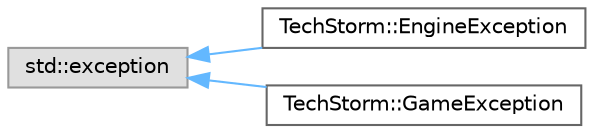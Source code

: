 digraph "Graphical Class Hierarchy"
{
 // LATEX_PDF_SIZE
  bgcolor="transparent";
  edge [fontname=Helvetica,fontsize=10,labelfontname=Helvetica,labelfontsize=10];
  node [fontname=Helvetica,fontsize=10,shape=box,height=0.2,width=0.4];
  rankdir="LR";
  Node0 [id="Node000000",label="std::exception",height=0.2,width=0.4,color="grey60", fillcolor="#E0E0E0", style="filled",tooltip=" "];
  Node0 -> Node1 [id="edge116_Node000000_Node000001",dir="back",color="steelblue1",style="solid",tooltip=" "];
  Node1 [id="Node000001",label="TechStorm::EngineException",height=0.2,width=0.4,color="grey40", fillcolor="white", style="filled",URL="$class_tech_storm_1_1_engine_exception.html",tooltip=" "];
  Node0 -> Node2 [id="edge117_Node000000_Node000002",dir="back",color="steelblue1",style="solid",tooltip=" "];
  Node2 [id="Node000002",label="TechStorm::GameException",height=0.2,width=0.4,color="grey40", fillcolor="white", style="filled",URL="$class_tech_storm_1_1_game_exception.html",tooltip=" "];
}

